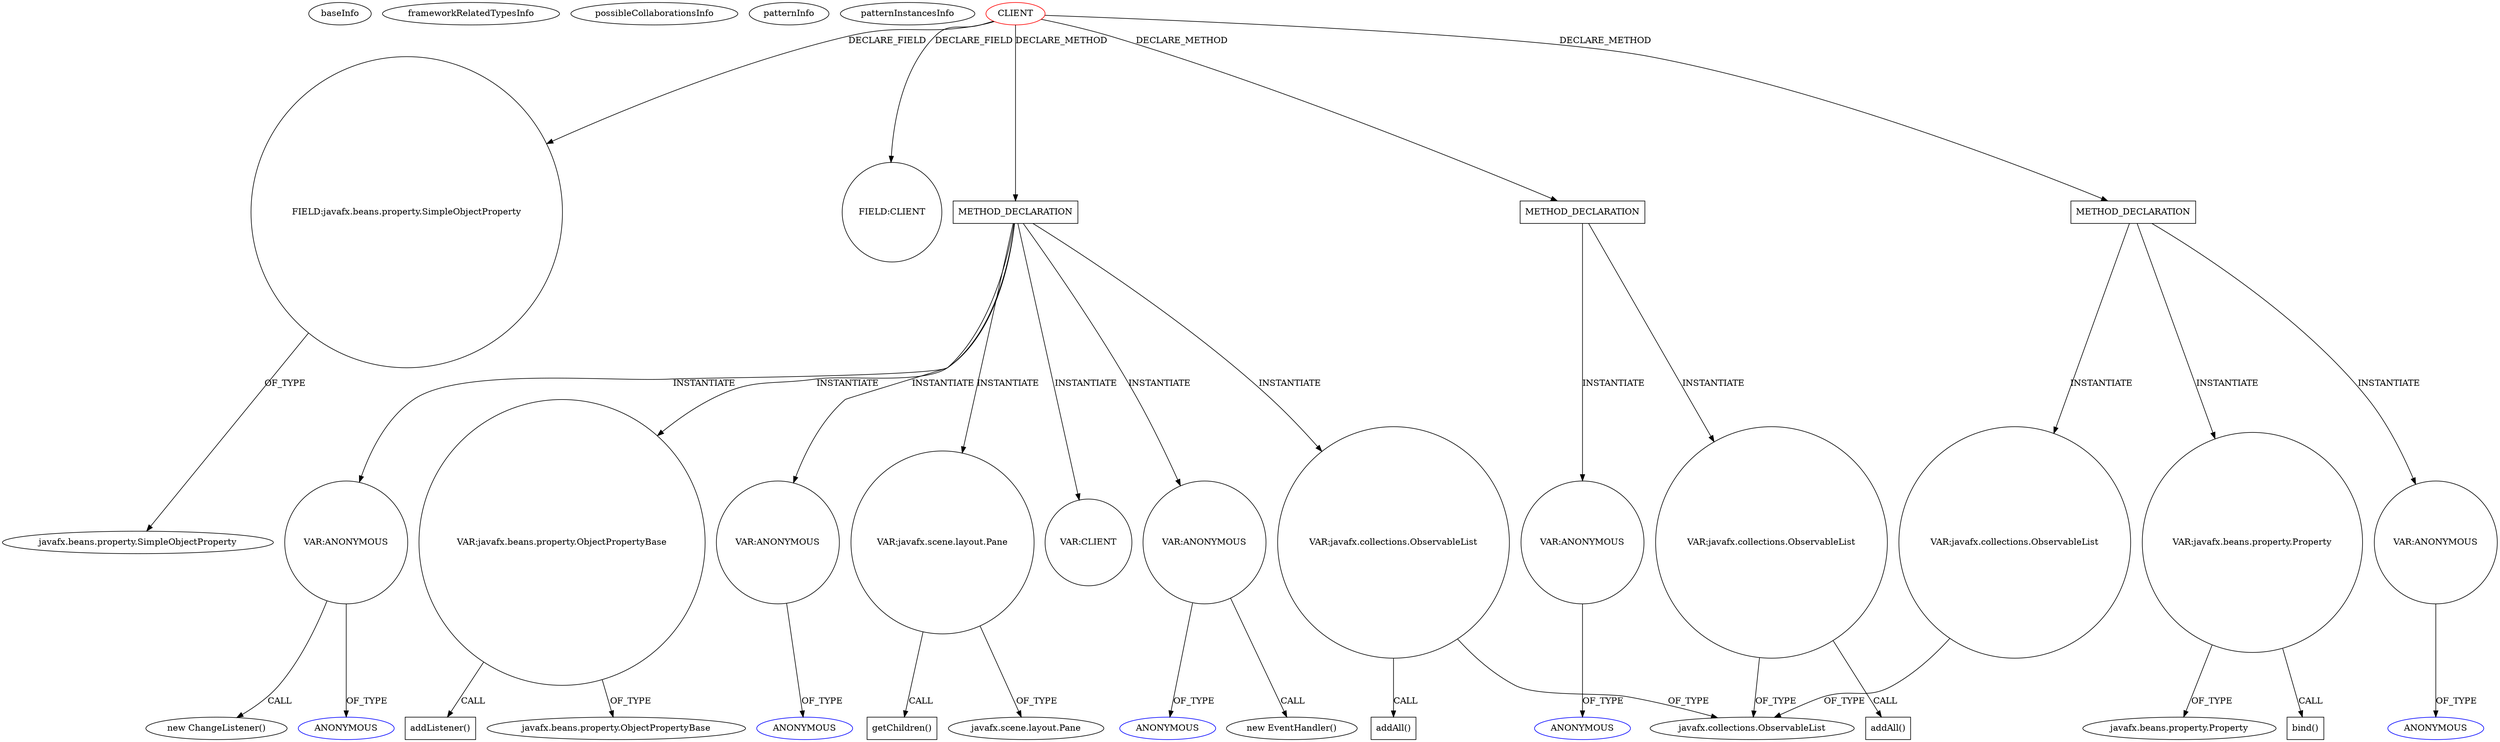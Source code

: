 digraph {
baseInfo[graphId=2738,category="pattern",isAnonymous=false,possibleRelation=false]
frameworkRelatedTypesInfo[]
possibleCollaborationsInfo[]
patternInfo[frequency=2.0,patternRootClient=0]
patternInstancesInfo[0="SaiPradeepDandem-javafx2-gradient-builder~/SaiPradeepDandem-javafx2-gradient-builder/javafx2-gradient-builder-master/src/main/java/com/javafx/gradientbuilder/application/GradientBuilderApp.java~GradientBuilderApp~1189",1="UrsKR-fxcalendar~/UrsKR-fxcalendar/fxcalendar-master/src/main/java/com/sai/javafx/calendar/FXCalendar.java~FXCalendar~1522"]
5[label="javafx.beans.property.SimpleObjectProperty",vertexType="FRAMEWORK_CLASS_TYPE",isFrameworkType=false]
4[label="FIELD:javafx.beans.property.SimpleObjectProperty",vertexType="FIELD_DECLARATION",isFrameworkType=false,shape=circle]
0[label="CLIENT",vertexType="ROOT_CLIENT_CLASS_DECLARATION",isFrameworkType=false,color=red]
6[label="FIELD:CLIENT",vertexType="FIELD_DECLARATION",isFrameworkType=false,shape=circle]
72[label="METHOD_DECLARATION",vertexType="CLIENT_METHOD_DECLARATION",isFrameworkType=false,shape=box]
87[label="VAR:CLIENT",vertexType="VARIABLE_EXPRESION",isFrameworkType=false,shape=circle]
92[label="VAR:ANONYMOUS",vertexType="VARIABLE_EXPRESION",isFrameworkType=false,shape=circle]
93[label="ANONYMOUS",vertexType="REFERENCE_ANONYMOUS_DECLARATION",isFrameworkType=false,color=blue]
130[label="METHOD_DECLARATION",vertexType="CLIENT_METHOD_DECLARATION",isFrameworkType=false,shape=box]
103[label="VAR:javafx.scene.layout.Pane",vertexType="VARIABLE_EXPRESION",isFrameworkType=false,shape=circle]
104[label="getChildren()",vertexType="INSIDE_CALL",isFrameworkType=false,shape=box]
80[label="VAR:ANONYMOUS",vertexType="VARIABLE_EXPRESION",isFrameworkType=false,shape=circle]
81[label="ANONYMOUS",vertexType="REFERENCE_ANONYMOUS_DECLARATION",isFrameworkType=false,color=blue]
79[label="new EventHandler()",vertexType="CONSTRUCTOR_CALL",isFrameworkType=false]
105[label="javafx.scene.layout.Pane",vertexType="FRAMEWORK_CLASS_TYPE",isFrameworkType=false]
209[label="METHOD_DECLARATION",vertexType="CLIENT_METHOD_DECLARATION",isFrameworkType=false,shape=box]
100[label="VAR:ANONYMOUS",vertexType="VARIABLE_EXPRESION",isFrameworkType=false,shape=circle]
101[label="ANONYMOUS",vertexType="REFERENCE_ANONYMOUS_DECLARATION",isFrameworkType=false,color=blue]
99[label="new ChangeListener()",vertexType="CONSTRUCTOR_CALL",isFrameworkType=false]
142[label="VAR:ANONYMOUS",vertexType="VARIABLE_EXPRESION",isFrameworkType=false,shape=circle]
143[label="ANONYMOUS",vertexType="REFERENCE_ANONYMOUS_DECLARATION",isFrameworkType=false,color=blue]
230[label="VAR:ANONYMOUS",vertexType="VARIABLE_EXPRESION",isFrameworkType=false,shape=circle]
231[label="ANONYMOUS",vertexType="REFERENCE_ANONYMOUS_DECLARATION",isFrameworkType=false,color=blue]
241[label="VAR:javafx.beans.property.Property",vertexType="VARIABLE_EXPRESION",isFrameworkType=false,shape=circle]
137[label="javafx.beans.property.Property",vertexType="FRAMEWORK_INTERFACE_TYPE",isFrameworkType=false]
242[label="bind()",vertexType="INSIDE_CALL",isFrameworkType=false,shape=box]
83[label="VAR:javafx.beans.property.ObjectPropertyBase",vertexType="VARIABLE_EXPRESION",isFrameworkType=false,shape=circle]
269[label="VAR:javafx.collections.ObservableList",vertexType="VARIABLE_EXPRESION",isFrameworkType=false,shape=circle]
119[label="VAR:javafx.collections.ObservableList",vertexType="VARIABLE_EXPRESION",isFrameworkType=false,shape=circle]
181[label="VAR:javafx.collections.ObservableList",vertexType="VARIABLE_EXPRESION",isFrameworkType=false,shape=circle]
121[label="javafx.collections.ObservableList",vertexType="FRAMEWORK_INTERFACE_TYPE",isFrameworkType=false]
85[label="javafx.beans.property.ObjectPropertyBase",vertexType="FRAMEWORK_CLASS_TYPE",isFrameworkType=false]
98[label="addListener()",vertexType="INSIDE_CALL",isFrameworkType=false,shape=box]
120[label="addAll()",vertexType="INSIDE_CALL",isFrameworkType=false,shape=box]
182[label="addAll()",vertexType="INSIDE_CALL",isFrameworkType=false,shape=box]
209->230[label="INSTANTIATE"]
181->182[label="CALL"]
80->79[label="CALL"]
209->269[label="INSTANTIATE"]
142->143[label="OF_TYPE"]
72->100[label="INSTANTIATE"]
72->83[label="INSTANTIATE"]
0->72[label="DECLARE_METHOD"]
230->231[label="OF_TYPE"]
181->121[label="OF_TYPE"]
130->142[label="INSTANTIATE"]
72->92[label="INSTANTIATE"]
83->85[label="OF_TYPE"]
130->181[label="INSTANTIATE"]
72->87[label="INSTANTIATE"]
209->241[label="INSTANTIATE"]
4->5[label="OF_TYPE"]
72->80[label="INSTANTIATE"]
103->105[label="OF_TYPE"]
72->103[label="INSTANTIATE"]
103->104[label="CALL"]
92->93[label="OF_TYPE"]
269->121[label="OF_TYPE"]
119->120[label="CALL"]
241->137[label="OF_TYPE"]
83->98[label="CALL"]
119->121[label="OF_TYPE"]
100->99[label="CALL"]
0->4[label="DECLARE_FIELD"]
72->119[label="INSTANTIATE"]
0->6[label="DECLARE_FIELD"]
0->130[label="DECLARE_METHOD"]
80->81[label="OF_TYPE"]
100->101[label="OF_TYPE"]
0->209[label="DECLARE_METHOD"]
241->242[label="CALL"]
}
